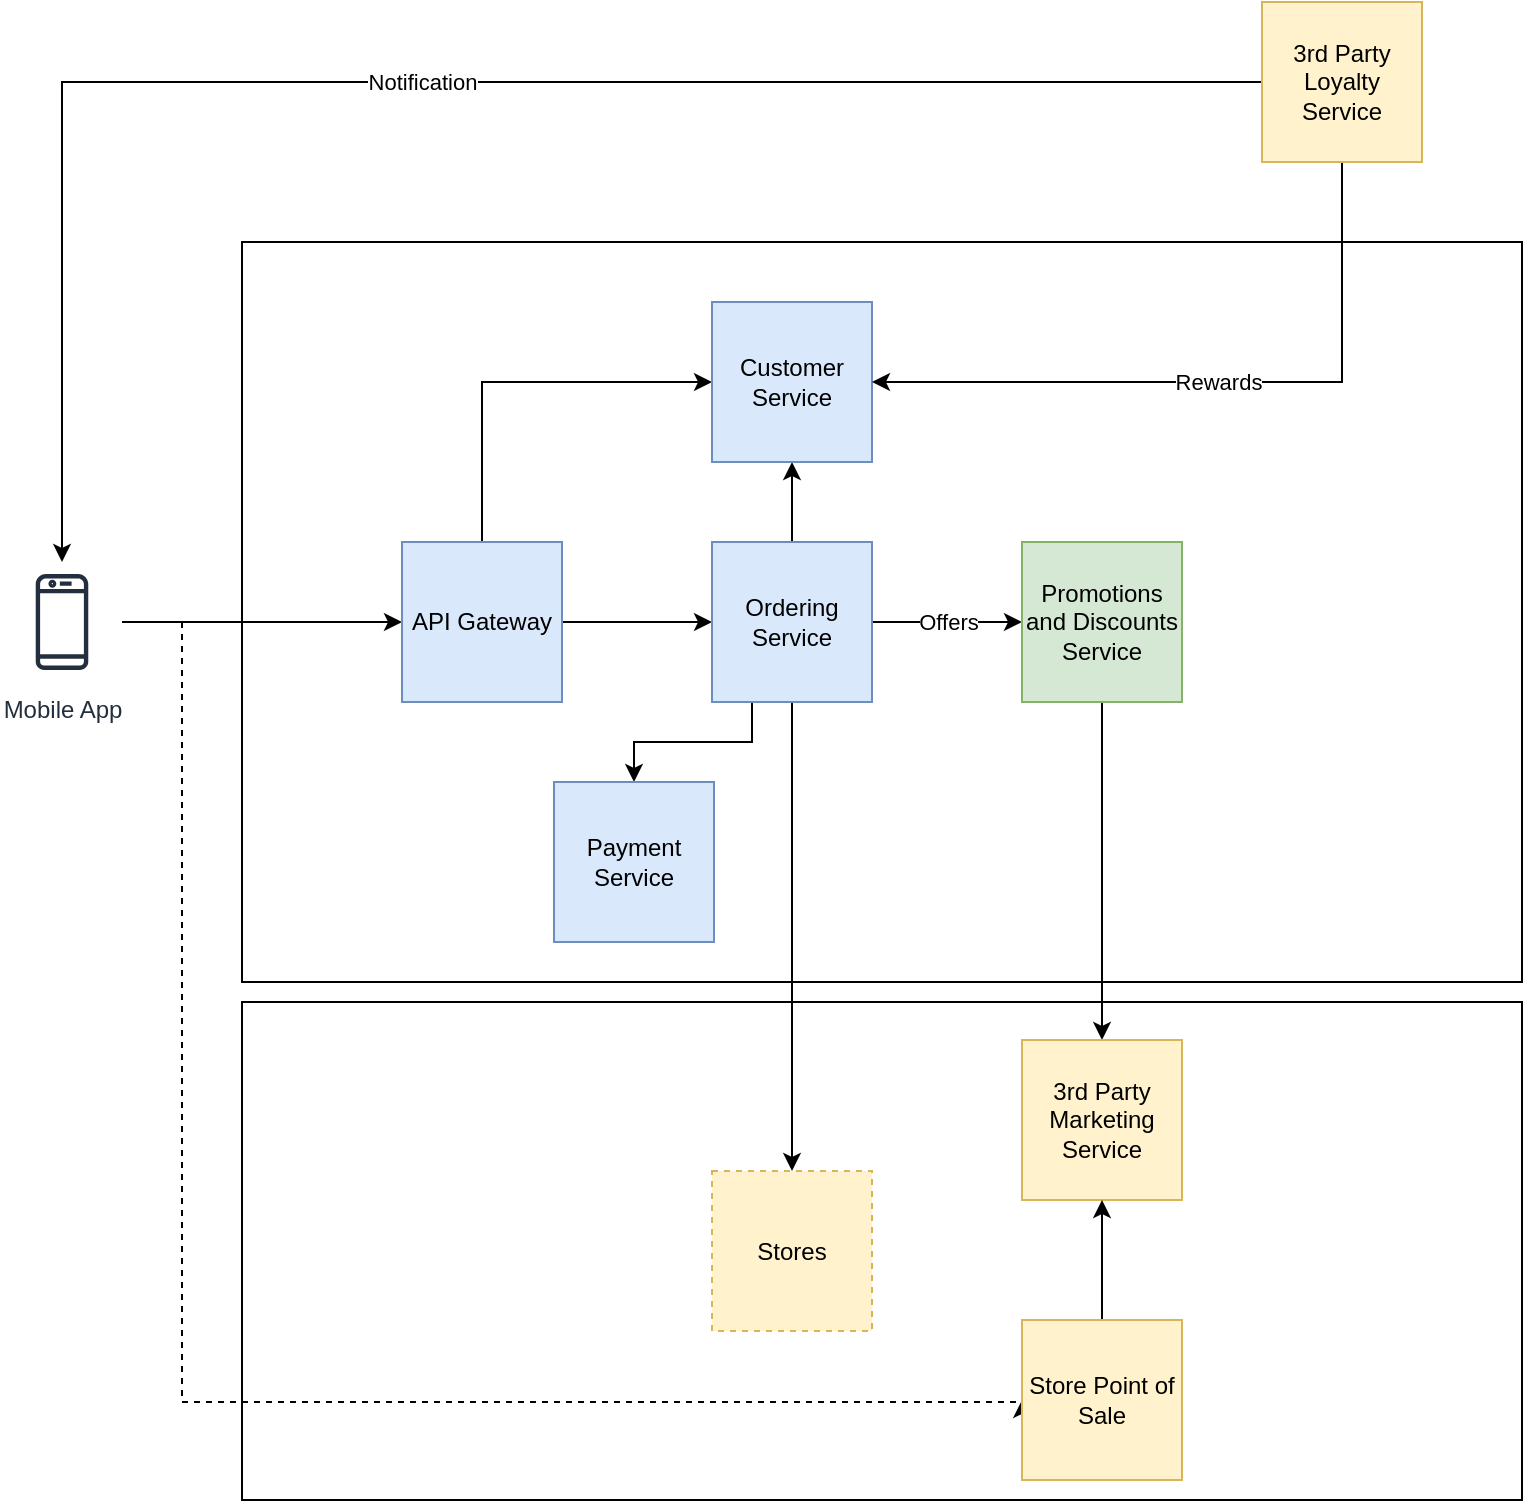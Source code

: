 <mxfile version="20.1.1" type="github">
  <diagram id="FHZckZIoKIEDhqi4HK1J" name="Page-1">
    <mxGraphModel dx="1186" dy="800" grid="1" gridSize="10" guides="1" tooltips="1" connect="1" arrows="1" fold="1" page="1" pageScale="1" pageWidth="850" pageHeight="1100" math="0" shadow="0">
      <root>
        <mxCell id="0" />
        <mxCell id="1" parent="0" />
        <mxCell id="kRLWBHvCbc55taYyrKtp-24" value="" style="rounded=0;whiteSpace=wrap;html=1;" vertex="1" parent="1">
          <mxGeometry x="160" y="540" width="640" height="249" as="geometry" />
        </mxCell>
        <mxCell id="kRLWBHvCbc55taYyrKtp-22" value="" style="rounded=0;whiteSpace=wrap;html=1;" vertex="1" parent="1">
          <mxGeometry x="160" y="160" width="640" height="370" as="geometry" />
        </mxCell>
        <mxCell id="kRLWBHvCbc55taYyrKtp-12" style="edgeStyle=orthogonalEdgeStyle;rounded=0;orthogonalLoop=1;jettySize=auto;html=1;" edge="1" parent="1" source="kRLWBHvCbc55taYyrKtp-2" target="kRLWBHvCbc55taYyrKtp-3">
          <mxGeometry relative="1" as="geometry" />
        </mxCell>
        <mxCell id="kRLWBHvCbc55taYyrKtp-28" style="edgeStyle=orthogonalEdgeStyle;rounded=0;orthogonalLoop=1;jettySize=auto;html=1;entryX=0;entryY=0.5;entryDx=0;entryDy=0;dashed=1;" edge="1" parent="1" source="kRLWBHvCbc55taYyrKtp-2" target="kRLWBHvCbc55taYyrKtp-11">
          <mxGeometry relative="1" as="geometry">
            <Array as="points">
              <mxPoint x="130" y="350" />
              <mxPoint x="130" y="740" />
            </Array>
          </mxGeometry>
        </mxCell>
        <mxCell id="kRLWBHvCbc55taYyrKtp-2" value="Mobile App" style="sketch=0;outlineConnect=0;fontColor=#232F3E;gradientColor=none;strokeColor=#232F3E;fillColor=#ffffff;dashed=0;verticalLabelPosition=bottom;verticalAlign=top;align=center;html=1;fontSize=12;fontStyle=0;aspect=fixed;shape=mxgraph.aws4.resourceIcon;resIcon=mxgraph.aws4.mobile_client;" vertex="1" parent="1">
          <mxGeometry x="40" y="320" width="60" height="60" as="geometry" />
        </mxCell>
        <mxCell id="kRLWBHvCbc55taYyrKtp-13" style="edgeStyle=orthogonalEdgeStyle;rounded=0;orthogonalLoop=1;jettySize=auto;html=1;exitX=0.5;exitY=0;exitDx=0;exitDy=0;entryX=0;entryY=0.5;entryDx=0;entryDy=0;" edge="1" parent="1" source="kRLWBHvCbc55taYyrKtp-3" target="kRLWBHvCbc55taYyrKtp-7">
          <mxGeometry relative="1" as="geometry" />
        </mxCell>
        <mxCell id="kRLWBHvCbc55taYyrKtp-14" style="edgeStyle=orthogonalEdgeStyle;rounded=0;orthogonalLoop=1;jettySize=auto;html=1;exitX=1;exitY=0.5;exitDx=0;exitDy=0;entryX=0;entryY=0.5;entryDx=0;entryDy=0;" edge="1" parent="1" source="kRLWBHvCbc55taYyrKtp-3" target="kRLWBHvCbc55taYyrKtp-4">
          <mxGeometry relative="1" as="geometry" />
        </mxCell>
        <mxCell id="kRLWBHvCbc55taYyrKtp-3" value="API Gateway" style="whiteSpace=wrap;html=1;aspect=fixed;fillColor=#dae8fc;strokeColor=#6c8ebf;" vertex="1" parent="1">
          <mxGeometry x="240" y="310" width="80" height="80" as="geometry" />
        </mxCell>
        <mxCell id="kRLWBHvCbc55taYyrKtp-15" style="edgeStyle=orthogonalEdgeStyle;rounded=0;orthogonalLoop=1;jettySize=auto;html=1;exitX=0.5;exitY=1;exitDx=0;exitDy=0;entryX=0.5;entryY=0;entryDx=0;entryDy=0;" edge="1" parent="1" source="kRLWBHvCbc55taYyrKtp-4" target="kRLWBHvCbc55taYyrKtp-9">
          <mxGeometry relative="1" as="geometry" />
        </mxCell>
        <mxCell id="kRLWBHvCbc55taYyrKtp-17" value="Offers" style="edgeStyle=orthogonalEdgeStyle;rounded=0;orthogonalLoop=1;jettySize=auto;html=1;exitX=1;exitY=0.5;exitDx=0;exitDy=0;" edge="1" parent="1" source="kRLWBHvCbc55taYyrKtp-4" target="kRLWBHvCbc55taYyrKtp-5">
          <mxGeometry relative="1" as="geometry" />
        </mxCell>
        <mxCell id="kRLWBHvCbc55taYyrKtp-25" style="edgeStyle=orthogonalEdgeStyle;rounded=0;orthogonalLoop=1;jettySize=auto;html=1;exitX=0.5;exitY=0;exitDx=0;exitDy=0;entryX=0.5;entryY=1;entryDx=0;entryDy=0;" edge="1" parent="1" source="kRLWBHvCbc55taYyrKtp-4" target="kRLWBHvCbc55taYyrKtp-7">
          <mxGeometry relative="1" as="geometry" />
        </mxCell>
        <mxCell id="kRLWBHvCbc55taYyrKtp-30" style="edgeStyle=orthogonalEdgeStyle;rounded=0;orthogonalLoop=1;jettySize=auto;html=1;exitX=0.25;exitY=1;exitDx=0;exitDy=0;entryX=0.5;entryY=0;entryDx=0;entryDy=0;" edge="1" parent="1" source="kRLWBHvCbc55taYyrKtp-4" target="kRLWBHvCbc55taYyrKtp-29">
          <mxGeometry relative="1" as="geometry" />
        </mxCell>
        <mxCell id="kRLWBHvCbc55taYyrKtp-4" value="Ordering Service" style="whiteSpace=wrap;html=1;aspect=fixed;fillColor=#dae8fc;strokeColor=#6c8ebf;" vertex="1" parent="1">
          <mxGeometry x="395" y="310" width="80" height="80" as="geometry" />
        </mxCell>
        <mxCell id="kRLWBHvCbc55taYyrKtp-18" style="edgeStyle=orthogonalEdgeStyle;rounded=0;orthogonalLoop=1;jettySize=auto;html=1;exitX=0.5;exitY=1;exitDx=0;exitDy=0;entryX=0.5;entryY=0;entryDx=0;entryDy=0;" edge="1" parent="1" source="kRLWBHvCbc55taYyrKtp-5" target="kRLWBHvCbc55taYyrKtp-6">
          <mxGeometry relative="1" as="geometry" />
        </mxCell>
        <mxCell id="kRLWBHvCbc55taYyrKtp-5" value="Promotions and Discounts Service" style="whiteSpace=wrap;html=1;aspect=fixed;fillColor=#d5e8d4;strokeColor=#82b366;" vertex="1" parent="1">
          <mxGeometry x="550" y="310" width="80" height="80" as="geometry" />
        </mxCell>
        <mxCell id="kRLWBHvCbc55taYyrKtp-6" value="3rd Party Marketing Service" style="whiteSpace=wrap;html=1;aspect=fixed;fillColor=#fff2cc;strokeColor=#d6b656;" vertex="1" parent="1">
          <mxGeometry x="550" y="559" width="80" height="80" as="geometry" />
        </mxCell>
        <mxCell id="kRLWBHvCbc55taYyrKtp-7" value="Customer Service" style="whiteSpace=wrap;html=1;aspect=fixed;fillColor=#dae8fc;strokeColor=#6c8ebf;" vertex="1" parent="1">
          <mxGeometry x="395" y="190" width="80" height="80" as="geometry" />
        </mxCell>
        <mxCell id="kRLWBHvCbc55taYyrKtp-20" value="Notification" style="edgeStyle=orthogonalEdgeStyle;rounded=0;orthogonalLoop=1;jettySize=auto;html=1;exitX=0;exitY=0.5;exitDx=0;exitDy=0;" edge="1" parent="1" source="kRLWBHvCbc55taYyrKtp-8" target="kRLWBHvCbc55taYyrKtp-2">
          <mxGeometry relative="1" as="geometry" />
        </mxCell>
        <mxCell id="kRLWBHvCbc55taYyrKtp-21" value="Rewards" style="edgeStyle=orthogonalEdgeStyle;rounded=0;orthogonalLoop=1;jettySize=auto;html=1;exitX=0.5;exitY=1;exitDx=0;exitDy=0;entryX=1;entryY=0.5;entryDx=0;entryDy=0;" edge="1" parent="1" source="kRLWBHvCbc55taYyrKtp-8" target="kRLWBHvCbc55taYyrKtp-7">
          <mxGeometry relative="1" as="geometry" />
        </mxCell>
        <mxCell id="kRLWBHvCbc55taYyrKtp-8" value="3rd Party Loyalty Service" style="whiteSpace=wrap;html=1;aspect=fixed;fillColor=#fff2cc;strokeColor=#d6b656;" vertex="1" parent="1">
          <mxGeometry x="670" y="40" width="80" height="80" as="geometry" />
        </mxCell>
        <mxCell id="kRLWBHvCbc55taYyrKtp-9" value="Stores" style="whiteSpace=wrap;html=1;aspect=fixed;dashed=1;fillColor=#fff2cc;strokeColor=#d6b656;" vertex="1" parent="1">
          <mxGeometry x="395" y="624.5" width="80" height="80" as="geometry" />
        </mxCell>
        <mxCell id="kRLWBHvCbc55taYyrKtp-27" style="edgeStyle=orthogonalEdgeStyle;rounded=0;orthogonalLoop=1;jettySize=auto;html=1;exitX=0.5;exitY=0;exitDx=0;exitDy=0;entryX=0.5;entryY=1;entryDx=0;entryDy=0;" edge="1" parent="1" source="kRLWBHvCbc55taYyrKtp-11" target="kRLWBHvCbc55taYyrKtp-6">
          <mxGeometry relative="1" as="geometry" />
        </mxCell>
        <mxCell id="kRLWBHvCbc55taYyrKtp-11" value="Store Point of Sale" style="whiteSpace=wrap;html=1;aspect=fixed;fillColor=#fff2cc;strokeColor=#d6b656;" vertex="1" parent="1">
          <mxGeometry x="550" y="699" width="80" height="80" as="geometry" />
        </mxCell>
        <mxCell id="kRLWBHvCbc55taYyrKtp-29" value="Payment Service" style="whiteSpace=wrap;html=1;aspect=fixed;fillColor=#dae8fc;strokeColor=#6c8ebf;" vertex="1" parent="1">
          <mxGeometry x="316" y="430" width="80" height="80" as="geometry" />
        </mxCell>
      </root>
    </mxGraphModel>
  </diagram>
</mxfile>
